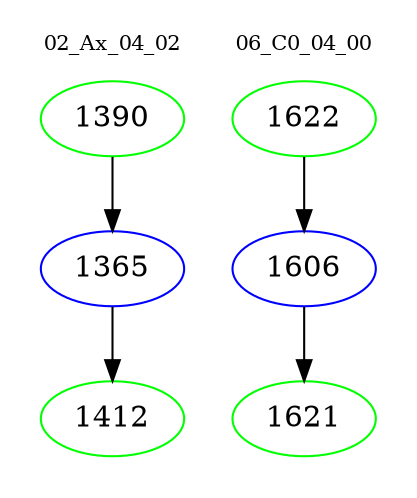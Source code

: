 digraph{
subgraph cluster_0 {
color = white
label = "02_Ax_04_02";
fontsize=10;
T0_1390 [label="1390", color="green"]
T0_1390 -> T0_1365 [color="black"]
T0_1365 [label="1365", color="blue"]
T0_1365 -> T0_1412 [color="black"]
T0_1412 [label="1412", color="green"]
}
subgraph cluster_1 {
color = white
label = "06_C0_04_00";
fontsize=10;
T1_1622 [label="1622", color="green"]
T1_1622 -> T1_1606 [color="black"]
T1_1606 [label="1606", color="blue"]
T1_1606 -> T1_1621 [color="black"]
T1_1621 [label="1621", color="green"]
}
}
